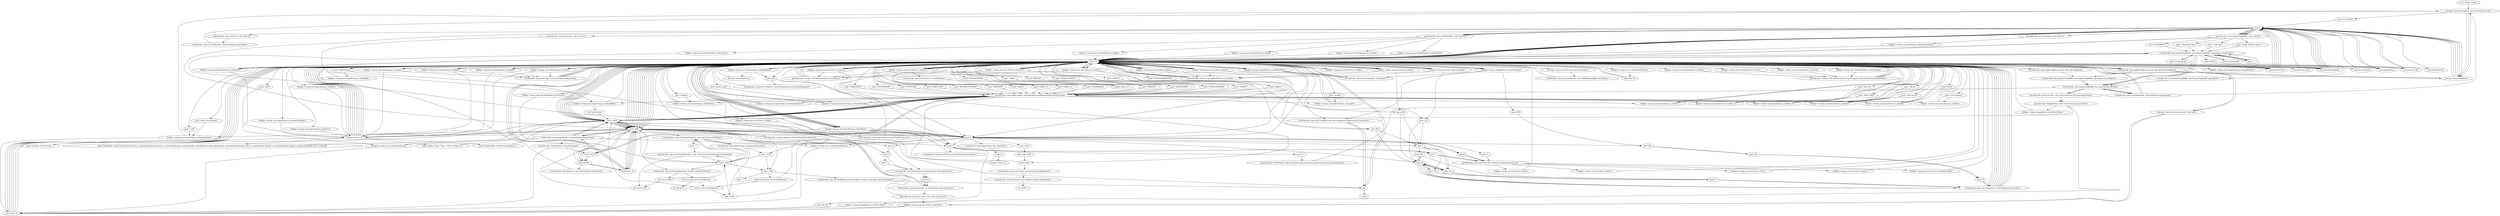 digraph "" {
    "r0 := @this: wmap"
    "staticget <java.lang.System: java.io.PrintStream out>"
    "r0 := @this: wmap"->"staticget <java.lang.System: java.io.PrintStream out>";
    "new java.util.Date"
    "staticget <java.lang.System: java.io.PrintStream out>"->"new java.util.Date";
    "dup1.r"
    "new java.util.Date"->"dup1.r";
    "specialinvoke <java.util.Date: void <init>()>"
    "dup1.r"->"specialinvoke <java.util.Date: void <init>()>";
    "virtualinvoke <java.io.PrintStream: void println(java.lang.Object)>"
    "specialinvoke <java.util.Date: void <init>()>"->"virtualinvoke <java.io.PrintStream: void println(java.lang.Object)>";
    "virtualinvoke <java.io.PrintStream: void println(java.lang.Object)>"->"staticget <java.lang.System: java.io.PrintStream out>";
    "new java.lang.StringBuffer"
    "staticget <java.lang.System: java.io.PrintStream out>"->"new java.lang.StringBuffer";
    "new java.lang.StringBuffer"->"dup1.r";
    "specialinvoke <java.lang.StringBuffer: void <init>()>"
    "dup1.r"->"specialinvoke <java.lang.StringBuffer: void <init>()>";
    "push \" Document Base: \""
    "specialinvoke <java.lang.StringBuffer: void <init>()>"->"push \" Document Base: \"";
    "virtualinvoke <java.lang.StringBuffer: java.lang.StringBuffer append(java.lang.String)>"
    "push \" Document Base: \""->"virtualinvoke <java.lang.StringBuffer: java.lang.StringBuffer append(java.lang.String)>";
    "load.r r0"
    "virtualinvoke <java.lang.StringBuffer: java.lang.StringBuffer append(java.lang.String)>"->"load.r r0";
    "virtualinvoke <java.applet.Applet: java.net.URL getDocumentBase()>"
    "load.r r0"->"virtualinvoke <java.applet.Applet: java.net.URL getDocumentBase()>";
    "virtualinvoke <java.lang.StringBuffer: java.lang.StringBuffer append(java.lang.Object)>"
    "virtualinvoke <java.applet.Applet: java.net.URL getDocumentBase()>"->"virtualinvoke <java.lang.StringBuffer: java.lang.StringBuffer append(java.lang.Object)>";
    "virtualinvoke <java.lang.StringBuffer: java.lang.String toString()>"
    "virtualinvoke <java.lang.StringBuffer: java.lang.StringBuffer append(java.lang.Object)>"->"virtualinvoke <java.lang.StringBuffer: java.lang.String toString()>";
    "virtualinvoke <java.io.PrintStream: void println(java.lang.String)>"
    "virtualinvoke <java.lang.StringBuffer: java.lang.String toString()>"->"virtualinvoke <java.io.PrintStream: void println(java.lang.String)>";
    "virtualinvoke <java.io.PrintStream: void println(java.lang.String)>"->"staticget <java.lang.System: java.io.PrintStream out>";
    "staticget <java.lang.System: java.io.PrintStream out>"->"new java.lang.StringBuffer";
    "new java.lang.StringBuffer"->"dup1.r";
    "dup1.r"->"specialinvoke <java.lang.StringBuffer: void <init>()>";
    "push \" Code Base:   \""
    "specialinvoke <java.lang.StringBuffer: void <init>()>"->"push \" Code Base:   \"";
    "push \" Code Base:   \""->"virtualinvoke <java.lang.StringBuffer: java.lang.StringBuffer append(java.lang.String)>";
    "virtualinvoke <java.lang.StringBuffer: java.lang.StringBuffer append(java.lang.String)>"->"load.r r0";
    "virtualinvoke <java.applet.Applet: java.net.URL getCodeBase()>"
    "load.r r0"->"virtualinvoke <java.applet.Applet: java.net.URL getCodeBase()>";
    "virtualinvoke <java.applet.Applet: java.net.URL getCodeBase()>"->"virtualinvoke <java.lang.StringBuffer: java.lang.StringBuffer append(java.lang.Object)>";
    "virtualinvoke <java.lang.StringBuffer: java.lang.StringBuffer append(java.lang.Object)>"->"virtualinvoke <java.lang.StringBuffer: java.lang.String toString()>";
    "virtualinvoke <java.lang.StringBuffer: java.lang.String toString()>"->"virtualinvoke <java.io.PrintStream: void println(java.lang.String)>";
    "virtualinvoke <java.io.PrintStream: void println(java.lang.String)>"->"load.r r0";
    "push null"
    "load.r r0"->"push null";
    "virtualinvoke <java.awt.Container: void setLayout(java.awt.LayoutManager)>"
    "push null"->"virtualinvoke <java.awt.Container: void setLayout(java.awt.LayoutManager)>";
    "virtualinvoke <java.awt.Container: void setLayout(java.awt.LayoutManager)>"->"load.r r0";
    "staticget <java.awt.Color: java.awt.Color white>"
    "load.r r0"->"staticget <java.awt.Color: java.awt.Color white>";
    "virtualinvoke <java.awt.Component: void setBackground(java.awt.Color)>"
    "staticget <java.awt.Color: java.awt.Color white>"->"virtualinvoke <java.awt.Component: void setBackground(java.awt.Color)>";
    "virtualinvoke <java.awt.Component: void setBackground(java.awt.Color)>"->"load.r r0";
    "push \"GETINTERVAL\""
    "load.r r0"->"push \"GETINTERVAL\"";
    "virtualinvoke <java.applet.Applet: java.lang.String getParameter(java.lang.String)>"
    "push \"GETINTERVAL\""->"virtualinvoke <java.applet.Applet: java.lang.String getParameter(java.lang.String)>";
    "store.r $r85"
    "virtualinvoke <java.applet.Applet: java.lang.String getParameter(java.lang.String)>"->"store.r $r85";
    "load.r $r85"
    "store.r $r85"->"load.r $r85";
    "ifnull load.r r0"
    "load.r $r85"->"ifnull load.r r0";
    "ifnull load.r r0"->"load.r r0";
    "load.r r0"->"load.r $r85";
    "staticinvoke <java.lang.Integer: int parseInt(java.lang.String)>"
    "load.r $r85"->"staticinvoke <java.lang.Integer: int parseInt(java.lang.String)>";
    "fieldput <wmap: int m_nUpdateInterval>"
    "staticinvoke <java.lang.Integer: int parseInt(java.lang.String)>"->"fieldput <wmap: int m_nUpdateInterval>";
    "goto load.r r0"
    "fieldput <wmap: int m_nUpdateInterval>"->"goto load.r r0";
    "goto load.r r0"->"load.r r0";
    "load.r r0"->"load.r r0";
    "push \"FONTNAME\""
    "load.r r0"->"push \"FONTNAME\"";
    "push \"FONTNAME\""->"virtualinvoke <java.applet.Applet: java.lang.String getParameter(java.lang.String)>";
    "fieldput <wmap: java.lang.String m_sFontName>"
    "virtualinvoke <java.applet.Applet: java.lang.String getParameter(java.lang.String)>"->"fieldput <wmap: java.lang.String m_sFontName>";
    "fieldput <wmap: java.lang.String m_sFontName>"->"load.r r0";
    "fieldget <wmap: java.lang.String m_sFontName>"
    "load.r r0"->"fieldget <wmap: java.lang.String m_sFontName>";
    "ifnonnull load.r r0"
    "fieldget <wmap: java.lang.String m_sFontName>"->"ifnonnull load.r r0";
    "ifnonnull load.r r0"->"load.r r0";
    "push \"Verdana\""
    "load.r r0"->"push \"Verdana\"";
    "push \"Verdana\""->"fieldput <wmap: java.lang.String m_sFontName>";
    "fieldput <wmap: java.lang.String m_sFontName>"->"load.r r0";
    "new java.awt.Font"
    "load.r r0"->"new java.awt.Font";
    "new java.awt.Font"->"dup1.r";
    "dup1.r"->"load.r r0";
    "load.r r0"->"fieldget <wmap: java.lang.String m_sFontName>";
    "push 1"
    "fieldget <wmap: java.lang.String m_sFontName>"->"push 1";
    "push 11"
    "push 1"->"push 11";
    "specialinvoke <java.awt.Font: void <init>(java.lang.String,int,int)>"
    "push 11"->"specialinvoke <java.awt.Font: void <init>(java.lang.String,int,int)>";
    "fieldput <wmap: java.awt.Font m_font1>"
    "specialinvoke <java.awt.Font: void <init>(java.lang.String,int,int)>"->"fieldput <wmap: java.awt.Font m_font1>";
    "fieldput <wmap: java.awt.Font m_font1>"->"load.r r0";
    "load.r r0"->"new java.awt.Font";
    "new java.awt.Font"->"dup1.r";
    "dup1.r"->"load.r r0";
    "load.r r0"->"fieldget <wmap: java.lang.String m_sFontName>";
    "push 0"
    "fieldget <wmap: java.lang.String m_sFontName>"->"push 0";
    "push 9"
    "push 0"->"push 9";
    "push 9"->"specialinvoke <java.awt.Font: void <init>(java.lang.String,int,int)>";
    "fieldput <wmap: java.awt.Font m_font2>"
    "specialinvoke <java.awt.Font: void <init>(java.lang.String,int,int)>"->"fieldput <wmap: java.awt.Font m_font2>";
    "fieldput <wmap: java.awt.Font m_font2>"->"load.r r0";
    "load.r r0"->"new java.awt.Font";
    "new java.awt.Font"->"dup1.r";
    "dup1.r"->"load.r r0";
    "load.r r0"->"fieldget <wmap: java.lang.String m_sFontName>";
    "fieldget <wmap: java.lang.String m_sFontName>"->"push 0";
    "push 10"
    "push 0"->"push 10";
    "push 10"->"specialinvoke <java.awt.Font: void <init>(java.lang.String,int,int)>";
    "fieldput <wmap: java.awt.Font m_font3>"
    "specialinvoke <java.awt.Font: void <init>(java.lang.String,int,int)>"->"fieldput <wmap: java.awt.Font m_font3>";
    "fieldput <wmap: java.awt.Font m_font3>"->"load.r r0";
    "load.r r0"->"new java.awt.Font";
    "new java.awt.Font"->"dup1.r";
    "dup1.r"->"load.r r0";
    "load.r r0"->"fieldget <wmap: java.lang.String m_sFontName>";
    "fieldget <wmap: java.lang.String m_sFontName>"->"push 0";
    "push 0"->"push 9";
    "push 9"->"specialinvoke <java.awt.Font: void <init>(java.lang.String,int,int)>";
    "fieldput <wmap: java.awt.Font m_font4>"
    "specialinvoke <java.awt.Font: void <init>(java.lang.String,int,int)>"->"fieldput <wmap: java.awt.Font m_font4>";
    "fieldput <wmap: java.awt.Font m_font4>"->"load.r r0";
    "load.r r0"->"new java.awt.Font";
    "new java.awt.Font"->"dup1.r";
    "dup1.r"->"load.r r0";
    "load.r r0"->"fieldget <wmap: java.lang.String m_sFontName>";
    "fieldget <wmap: java.lang.String m_sFontName>"->"push 1";
    "push 1"->"push 11";
    "push 11"->"specialinvoke <java.awt.Font: void <init>(java.lang.String,int,int)>";
    "fieldput <wmap: java.awt.Font m_fontStatusMsg>"
    "specialinvoke <java.awt.Font: void <init>(java.lang.String,int,int)>"->"fieldput <wmap: java.awt.Font m_fontStatusMsg>";
    "fieldput <wmap: java.awt.Font m_fontStatusMsg>"->"load.r r0";
    "push \"LINKCOLOR\""
    "load.r r0"->"push \"LINKCOLOR\"";
    "push \"LINKCOLOR\""->"virtualinvoke <java.applet.Applet: java.lang.String getParameter(java.lang.String)>";
    "virtualinvoke <java.applet.Applet: java.lang.String getParameter(java.lang.String)>"->"store.r $r85";
    "store.r $r85"->"load.r $r85";
    "load.r $r85"->"ifnull load.r r0";
    "ifnull load.r r0"->"load.r $r85";
    "load.r $r85"->"push 0";
    "virtualinvoke <java.lang.String: char charAt(int)>"
    "push 0"->"virtualinvoke <java.lang.String: char charAt(int)>";
    "push 35"
    "virtualinvoke <java.lang.String: char charAt(int)>"->"push 35";
    "ifcmpne.c load.r r0"
    "push 35"->"ifcmpne.c load.r r0";
    "ifcmpne.c load.r r0"->"load.r $r85";
    "load.r $r85"->"push 1";
    "virtualinvoke <java.lang.String: java.lang.String substring(int)>"
    "push 1"->"virtualinvoke <java.lang.String: java.lang.String substring(int)>";
    "virtualinvoke <java.lang.String: java.lang.String substring(int)>"->"store.r $r85";
    "store.r $r85"->"load.r r0";
    "new java.awt.Color"
    "load.r r0"->"new java.awt.Color";
    "new java.awt.Color"->"dup1.r";
    "dup1.r"->"load.r $r85";
    "load.r $r85"->"push 0";
    "push 2"
    "push 0"->"push 2";
    "virtualinvoke <java.lang.String: java.lang.String substring(int,int)>"
    "push 2"->"virtualinvoke <java.lang.String: java.lang.String substring(int,int)>";
    "push 16"
    "virtualinvoke <java.lang.String: java.lang.String substring(int,int)>"->"push 16";
    "staticinvoke <java.lang.Integer: int parseInt(java.lang.String,int)>"
    "push 16"->"staticinvoke <java.lang.Integer: int parseInt(java.lang.String,int)>";
    "staticinvoke <java.lang.Integer: int parseInt(java.lang.String,int)>"->"load.r $r85";
    "load.r $r85"->"push 2";
    "push 4"
    "push 2"->"push 4";
    "push 4"->"virtualinvoke <java.lang.String: java.lang.String substring(int,int)>";
    "virtualinvoke <java.lang.String: java.lang.String substring(int,int)>"->"push 16";
    "push 16"->"staticinvoke <java.lang.Integer: int parseInt(java.lang.String,int)>";
    "staticinvoke <java.lang.Integer: int parseInt(java.lang.String,int)>"->"load.r $r85";
    "load.r $r85"->"push 4";
    "push 6"
    "push 4"->"push 6";
    "push 6"->"virtualinvoke <java.lang.String: java.lang.String substring(int,int)>";
    "virtualinvoke <java.lang.String: java.lang.String substring(int,int)>"->"push 16";
    "push 16"->"staticinvoke <java.lang.Integer: int parseInt(java.lang.String,int)>";
    "specialinvoke <java.awt.Color: void <init>(int,int,int)>"
    "staticinvoke <java.lang.Integer: int parseInt(java.lang.String,int)>"->"specialinvoke <java.awt.Color: void <init>(int,int,int)>";
    "fieldput <wmap: java.awt.Color m_linkColor>"
    "specialinvoke <java.awt.Color: void <init>(int,int,int)>"->"fieldput <wmap: java.awt.Color m_linkColor>";
    "fieldput <wmap: java.awt.Color m_linkColor>"->"goto load.r r0";
    "goto load.r r0"->"load.r r0";
    "push \"world_t10.gif\""
    "load.r r0"->"push \"world_t10.gif\"";
    "fieldput <wmap: java.lang.String m_sWorldMap>"
    "push \"world_t10.gif\""->"fieldput <wmap: java.lang.String m_sWorldMap>";
    "fieldput <wmap: java.lang.String m_sWorldMap>"->"load.r r0";
    "load.r r0"->"load.r r0";
    "push \"DISTRIBUTIONMAP\""
    "load.r r0"->"push \"DISTRIBUTIONMAP\"";
    "push \"DISTRIBUTIONMAP\""->"virtualinvoke <java.applet.Applet: java.lang.String getParameter(java.lang.String)>";
    "fieldput <wmap: java.lang.String m_sDistributionMap>"
    "virtualinvoke <java.applet.Applet: java.lang.String getParameter(java.lang.String)>"->"fieldput <wmap: java.lang.String m_sDistributionMap>";
    "fieldput <wmap: java.lang.String m_sDistributionMap>"->"load.r r0";
    "fieldget <wmap: java.lang.String m_sDistributionMap>"
    "load.r r0"->"fieldget <wmap: java.lang.String m_sDistributionMap>";
    "fieldget <wmap: java.lang.String m_sDistributionMap>"->"ifnonnull load.r r0";
    "ifnonnull load.r r0"->"load.r r0";
    "push \"world_1v.gif\""
    "load.r r0"->"push \"world_1v.gif\"";
    "push \"world_1v.gif\""->"fieldput <wmap: java.lang.String m_sDistributionMap>";
    "fieldput <wmap: java.lang.String m_sDistributionMap>"->"load.r r0";
    "load.r r0"->"load.r r0";
    "push \"IMAGEDIR\""
    "load.r r0"->"push \"IMAGEDIR\"";
    "push \"IMAGEDIR\""->"virtualinvoke <java.applet.Applet: java.lang.String getParameter(java.lang.String)>";
    "fieldput <wmap: java.lang.String m_sImageDir>"
    "virtualinvoke <java.applet.Applet: java.lang.String getParameter(java.lang.String)>"->"fieldput <wmap: java.lang.String m_sImageDir>";
    "fieldput <wmap: java.lang.String m_sImageDir>"->"load.r r0";
    "fieldget <wmap: java.lang.String m_sImageDir>"
    "load.r r0"->"fieldget <wmap: java.lang.String m_sImageDir>";
    "fieldget <wmap: java.lang.String m_sImageDir>"->"ifnonnull load.r r0";
    "ifnonnull load.r r0"->"load.r r0";
    "push \"images\""
    "load.r r0"->"push \"images\"";
    "push \"images\""->"fieldput <wmap: java.lang.String m_sImageDir>";
    "fieldput <wmap: java.lang.String m_sImageDir>"->"load.r r0";
    "load.r r0"->"load.r r0";
    "push \"LABEL1\""
    "load.r r0"->"push \"LABEL1\"";
    "push \"LABEL1\""->"virtualinvoke <java.applet.Applet: java.lang.String getParameter(java.lang.String)>";
    "fieldput <wmap: java.lang.String m_sLabel1>"
    "virtualinvoke <java.applet.Applet: java.lang.String getParameter(java.lang.String)>"->"fieldput <wmap: java.lang.String m_sLabel1>";
    "fieldput <wmap: java.lang.String m_sLabel1>"->"load.r r0";
    "fieldget <wmap: java.lang.String m_sLabel1>"
    "load.r r0"->"fieldget <wmap: java.lang.String m_sLabel1>";
    "fieldget <wmap: java.lang.String m_sLabel1>"->"ifnonnull load.r r0";
    "ifnonnull load.r r0"->"load.r r0";
    "push \"View By\""
    "load.r r0"->"push \"View By\"";
    "push \"View By\""->"fieldput <wmap: java.lang.String m_sLabel1>";
    "fieldput <wmap: java.lang.String m_sLabel1>"->"load.r r0";
    "load.r r0"->"load.r r0";
    "push \"LABEL2_1\""
    "load.r r0"->"push \"LABEL2_1\"";
    "push \"LABEL2_1\""->"virtualinvoke <java.applet.Applet: java.lang.String getParameter(java.lang.String)>";
    "fieldput <wmap: java.lang.String m_sLabel2_1>"
    "virtualinvoke <java.applet.Applet: java.lang.String getParameter(java.lang.String)>"->"fieldput <wmap: java.lang.String m_sLabel2_1>";
    "fieldput <wmap: java.lang.String m_sLabel2_1>"->"load.r r0";
    "fieldget <wmap: java.lang.String m_sLabel2_1>"
    "load.r r0"->"fieldget <wmap: java.lang.String m_sLabel2_1>";
    "fieldget <wmap: java.lang.String m_sLabel2_1>"->"ifnonnull load.r r0";
    "ifnonnull load.r r0"->"load.r r0";
    "push \"Select Map\""
    "load.r r0"->"push \"Select Map\"";
    "push \"Select Map\""->"fieldput <wmap: java.lang.String m_sLabel2_1>";
    "fieldput <wmap: java.lang.String m_sLabel2_1>"->"load.r r0";
    "load.r r0"->"load.r r0";
    "push \"LABEL2_2\""
    "load.r r0"->"push \"LABEL2_2\"";
    "push \"LABEL2_2\""->"virtualinvoke <java.applet.Applet: java.lang.String getParameter(java.lang.String)>";
    "fieldput <wmap: java.lang.String m_sLabel2_2>"
    "virtualinvoke <java.applet.Applet: java.lang.String getParameter(java.lang.String)>"->"fieldput <wmap: java.lang.String m_sLabel2_2>";
    "fieldput <wmap: java.lang.String m_sLabel2_2>"->"load.r r0";
    "fieldget <wmap: java.lang.String m_sLabel2_2>"
    "load.r r0"->"fieldget <wmap: java.lang.String m_sLabel2_2>";
    "fieldget <wmap: java.lang.String m_sLabel2_2>"->"ifnonnull load.r r0";
    "ifnonnull load.r r0"->"load.r r0";
    "push \"Top 10\""
    "load.r r0"->"push \"Top 10\"";
    "push \"Top 10\""->"fieldput <wmap: java.lang.String m_sLabel2_2>";
    "fieldput <wmap: java.lang.String m_sLabel2_2>"->"load.r r0";
    "load.r r0"->"load.r r0";
    "push \"LABEL3\""
    "load.r r0"->"push \"LABEL3\"";
    "push \"LABEL3\""->"virtualinvoke <java.applet.Applet: java.lang.String getParameter(java.lang.String)>";
    "fieldput <wmap: java.lang.String m_sLabel3>"
    "virtualinvoke <java.applet.Applet: java.lang.String getParameter(java.lang.String)>"->"fieldput <wmap: java.lang.String m_sLabel3>";
    "fieldput <wmap: java.lang.String m_sLabel3>"->"load.r r0";
    "fieldget <wmap: java.lang.String m_sLabel3>"
    "load.r r0"->"fieldget <wmap: java.lang.String m_sLabel3>";
    "fieldget <wmap: java.lang.String m_sLabel3>"->"ifnonnull load.r r0";
    "ifnonnull load.r r0"->"load.r r0";
    "push \"Time Period\""
    "load.r r0"->"push \"Time Period\"";
    "push \"Time Period\""->"fieldput <wmap: java.lang.String m_sLabel3>";
    "fieldput <wmap: java.lang.String m_sLabel3>"->"load.r r0";
    "load.r r0"->"load.r r0";
    "push \"LABEL4\""
    "load.r r0"->"push \"LABEL4\"";
    "push \"LABEL4\""->"virtualinvoke <java.applet.Applet: java.lang.String getParameter(java.lang.String)>";
    "fieldput <wmap: java.lang.String m_sLabel4>"
    "virtualinvoke <java.applet.Applet: java.lang.String getParameter(java.lang.String)>"->"fieldput <wmap: java.lang.String m_sLabel4>";
    "fieldput <wmap: java.lang.String m_sLabel4>"->"load.r r0";
    "fieldget <wmap: java.lang.String m_sLabel4>"
    "load.r r0"->"fieldget <wmap: java.lang.String m_sLabel4>";
    "fieldget <wmap: java.lang.String m_sLabel4>"->"ifnonnull load.r r0";
    "ifnonnull load.r r0"->"load.r r0";
    "push \"Track\""
    "load.r r0"->"push \"Track\"";
    "push \"Track\""->"fieldput <wmap: java.lang.String m_sLabel4>";
    "fieldput <wmap: java.lang.String m_sLabel4>"->"load.r r0";
    "load.r r0"->"load.r r0";
    "push \"LABEL5\""
    "load.r r0"->"push \"LABEL5\"";
    "push \"LABEL5\""->"virtualinvoke <java.applet.Applet: java.lang.String getParameter(java.lang.String)>";
    "fieldput <wmap: java.lang.String m_sLabel5>"
    "virtualinvoke <java.applet.Applet: java.lang.String getParameter(java.lang.String)>"->"fieldput <wmap: java.lang.String m_sLabel5>";
    "fieldput <wmap: java.lang.String m_sLabel5>"->"load.r r0";
    "fieldget <wmap: java.lang.String m_sLabel5>"
    "load.r r0"->"fieldget <wmap: java.lang.String m_sLabel5>";
    "fieldget <wmap: java.lang.String m_sLabel5>"->"ifnonnull load.r r0";
    "ifnonnull load.r r0"->"load.r r0";
    "push \"Last Updated\""
    "load.r r0"->"push \"Last Updated\"";
    "push \"Last Updated\""->"fieldput <wmap: java.lang.String m_sLabel5>";
    "fieldput <wmap: java.lang.String m_sLabel5>"->"load.r r0";
    "push \"OPENNEWWINDOW\""
    "load.r r0"->"push \"OPENNEWWINDOW\"";
    "push \"OPENNEWWINDOW\""->"virtualinvoke <java.applet.Applet: java.lang.String getParameter(java.lang.String)>";
    "virtualinvoke <java.applet.Applet: java.lang.String getParameter(java.lang.String)>"->"store.r $r85";
    "store.r $r85"->"load.r $r85";
    "load.r $r85"->"ifnull load.r r0";
    "ifnull load.r r0"->"load.r r0";
    "load.r r0"->"load.r $r85";
    "load.r $r85"->"staticinvoke <java.lang.Integer: int parseInt(java.lang.String)>";
    "fieldput <wmap: int m_nOpenNewWindow>"
    "staticinvoke <java.lang.Integer: int parseInt(java.lang.String)>"->"fieldput <wmap: int m_nOpenNewWindow>";
    "fieldput <wmap: int m_nOpenNewWindow>"->"goto load.r r0";
    "goto load.r r0"->"load.r r0";
    "fieldget <wmap: int m_nOpenNewWindow>"
    "load.r r0"->"fieldget <wmap: int m_nOpenNewWindow>";
    "ifeq load.r r0"
    "fieldget <wmap: int m_nOpenNewWindow>"->"ifeq load.r r0";
    "ifeq load.r r0"->"load.r r0";
    "push \"Virus_Encyclopedia\""
    "load.r r0"->"push \"Virus_Encyclopedia\"";
    "fieldput <wmap: java.lang.String m_sTargetWindow>"
    "push \"Virus_Encyclopedia\""->"fieldput <wmap: java.lang.String m_sTargetWindow>";
    "fieldput <wmap: java.lang.String m_sTargetWindow>"->"goto load.r r0";
    "goto load.r r0"->"load.r r0";
    "push \"LINKTARGET\""
    "load.r r0"->"push \"LINKTARGET\"";
    "push \"LINKTARGET\""->"virtualinvoke <java.applet.Applet: java.lang.String getParameter(java.lang.String)>";
    "virtualinvoke <java.applet.Applet: java.lang.String getParameter(java.lang.String)>"->"store.r $r85";
    "store.r $r85"->"load.r $r85";
    "ifnull staticget <java.lang.System: java.io.PrintStream out>"
    "load.r $r85"->"ifnull staticget <java.lang.System: java.io.PrintStream out>";
    "ifnull staticget <java.lang.System: java.io.PrintStream out>"->"load.r r0";
    "load.r r0"->"load.r $r85";
    "load.r $r85"->"fieldput <wmap: java.lang.String m_sTargetWindow>";
    "fieldput <wmap: java.lang.String m_sTargetWindow>"->"staticget <java.lang.System: java.io.PrintStream out>";
    "staticget <java.lang.System: java.io.PrintStream out>"->"new java.lang.StringBuffer";
    "new java.lang.StringBuffer"->"dup1.r";
    "dup1.r"->"specialinvoke <java.lang.StringBuffer: void <init>()>";
    "push \"Target Window Name = \""
    "specialinvoke <java.lang.StringBuffer: void <init>()>"->"push \"Target Window Name = \"";
    "push \"Target Window Name = \""->"virtualinvoke <java.lang.StringBuffer: java.lang.StringBuffer append(java.lang.String)>";
    "virtualinvoke <java.lang.StringBuffer: java.lang.StringBuffer append(java.lang.String)>"->"load.r r0";
    "fieldget <wmap: java.lang.String m_sTargetWindow>"
    "load.r r0"->"fieldget <wmap: java.lang.String m_sTargetWindow>";
    "fieldget <wmap: java.lang.String m_sTargetWindow>"->"virtualinvoke <java.lang.StringBuffer: java.lang.StringBuffer append(java.lang.String)>";
    "virtualinvoke <java.lang.StringBuffer: java.lang.StringBuffer append(java.lang.String)>"->"virtualinvoke <java.lang.StringBuffer: java.lang.String toString()>";
    "virtualinvoke <java.lang.StringBuffer: java.lang.String toString()>"->"virtualinvoke <java.io.PrintStream: void println(java.lang.String)>";
    "virtualinvoke <java.io.PrintStream: void println(java.lang.String)>"->"load.r r0";
    "load.r r0"->"load.r r0";
    "push \"ENCYCLOPEDIA\""
    "load.r r0"->"push \"ENCYCLOPEDIA\"";
    "push \"ENCYCLOPEDIA\""->"virtualinvoke <java.applet.Applet: java.lang.String getParameter(java.lang.String)>";
    "fieldput <wmap: java.lang.String m_sEncyclopediaUrl>"
    "virtualinvoke <java.applet.Applet: java.lang.String getParameter(java.lang.String)>"->"fieldput <wmap: java.lang.String m_sEncyclopediaUrl>";
    "fieldput <wmap: java.lang.String m_sEncyclopediaUrl>"->"load.r r0";
    "new java.util.Hashtable"
    "load.r r0"->"new java.util.Hashtable";
    "new java.util.Hashtable"->"dup1.r";
    "specialinvoke <java.util.Hashtable: void <init>()>"
    "dup1.r"->"specialinvoke <java.util.Hashtable: void <init>()>";
    "fieldput <wmap: java.util.Hashtable m_htViewMode>"
    "specialinvoke <java.util.Hashtable: void <init>()>"->"fieldput <wmap: java.util.Hashtable m_htViewMode>";
    "fieldput <wmap: java.util.Hashtable m_htViewMode>"->"load.r r0";
    "push \"VIEWMODES\""
    "load.r r0"->"push \"VIEWMODES\"";
    "push \"VIEWMODES\""->"virtualinvoke <java.applet.Applet: java.lang.String getParameter(java.lang.String)>";
    "virtualinvoke <java.applet.Applet: java.lang.String getParameter(java.lang.String)>"->"store.r $r85";
    "store.r $r85"->"load.r $r85";
    "load.r $r85"->"ifnonnull load.r r0";
    "push \"Location, 0;Virus Name, 1\""
    "ifnonnull load.r r0"->"push \"Location, 0;Virus Name, 1\"";
    "push \"Location, 0;Virus Name, 1\""->"store.r $r85";
    "store.r $r85"->"load.r r0";
    "load.r r0"->"load.r r0";
    "fieldget <wmap: java.awt.Label m_label1>"
    "load.r r0"->"fieldget <wmap: java.awt.Label m_label1>";
    "specialinvoke <wmap: void addLabel(java.awt.Label)>"
    "fieldget <wmap: java.awt.Label m_label1>"->"specialinvoke <wmap: void addLabel(java.awt.Label)>";
    "specialinvoke <wmap: void addLabel(java.awt.Label)>"->"load.r r0";
    "load.r r0"->"fieldget <wmap: java.awt.Label m_label1>";
    "fieldget <wmap: java.awt.Label m_label1>"->"load.r r0";
    "load.r r0"->"fieldget <wmap: java.lang.String m_sLabel1>";
    "virtualinvoke <java.awt.Label: void setText(java.lang.String)>"
    "fieldget <wmap: java.lang.String m_sLabel1>"->"virtualinvoke <java.awt.Label: void setText(java.lang.String)>";
    "virtualinvoke <java.awt.Label: void setText(java.lang.String)>"->"load.r r0";
    "load.r r0"->"load.r r0";
    "fieldget <wmap: java.awt.Choice m_choice1>"
    "load.r r0"->"fieldget <wmap: java.awt.Choice m_choice1>";
    "specialinvoke <wmap: void addChoice(java.awt.Choice)>"
    "fieldget <wmap: java.awt.Choice m_choice1>"->"specialinvoke <wmap: void addChoice(java.awt.Choice)>";
    "specialinvoke <wmap: void addChoice(java.awt.Choice)>"->"load.r r0";
    "load.r r0"->"load.r $r85";
    "load.r $r85"->"load.r r0";
    "load.r r0"->"fieldget <wmap: java.awt.Choice m_choice1>";
    "fieldget <wmap: java.awt.Choice m_choice1>"->"load.r r0";
    "fieldget <wmap: java.util.Hashtable m_htViewMode>"
    "load.r r0"->"fieldget <wmap: java.util.Hashtable m_htViewMode>";
    "specialinvoke <wmap: void setChoice(java.lang.String,java.awt.Choice,java.util.Hashtable)>"
    "fieldget <wmap: java.util.Hashtable m_htViewMode>"->"specialinvoke <wmap: void setChoice(java.lang.String,java.awt.Choice,java.util.Hashtable)>";
    "specialinvoke <wmap: void setChoice(java.lang.String,java.awt.Choice,java.util.Hashtable)>"->"load.r r0";
    "load.r r0"->"new java.util.Hashtable";
    "new java.util.Hashtable"->"dup1.r";
    "dup1.r"->"specialinvoke <java.util.Hashtable: void <init>()>";
    "fieldput <wmap: java.util.Hashtable m_htMap>"
    "specialinvoke <java.util.Hashtable: void <init>()>"->"fieldput <wmap: java.util.Hashtable m_htMap>";
    "fieldput <wmap: java.util.Hashtable m_htMap>"->"load.r r0";
    "push \"MAPS\""
    "load.r r0"->"push \"MAPS\"";
    "push \"MAPS\""->"virtualinvoke <java.applet.Applet: java.lang.String getParameter(java.lang.String)>";
    "virtualinvoke <java.applet.Applet: java.lang.String getParameter(java.lang.String)>"->"store.r $r85";
    "store.r $r85"->"load.r $r85";
    "load.r $r85"->"ifnonnull load.r r0";
    "push \"Worldwide, world_t10.gif;North America, n_america.gif;South America, s_america.gif;Europe, europe.gif;Asia, asia.gif;Africa, africa.gif;Australia, australia.gif;South-East Asia, se_asia.gif;North Europe, n_europe.gif;South Europe, s_europe.gif;Middle East, m_east.gif\""
    "ifnonnull load.r r0"->"push \"Worldwide, world_t10.gif;North America, n_america.gif;South America, s_america.gif;Europe, europe.gif;Asia, asia.gif;Africa, africa.gif;Australia, australia.gif;South-East Asia, se_asia.gif;North Europe, n_europe.gif;South Europe, s_europe.gif;Middle East, m_east.gif\"";
    "push \"Worldwide, world_t10.gif;North America, n_america.gif;South America, s_america.gif;Europe, europe.gif;Asia, asia.gif;Africa, africa.gif;Australia, australia.gif;South-East Asia, se_asia.gif;North Europe, n_europe.gif;South Europe, s_europe.gif;Middle East, m_east.gif\""->"store.r $r85";
    "store.r $r85"->"load.r r0";
    "load.r r0"->"load.r r0";
    "fieldget <wmap: java.awt.Label m_label2>"
    "load.r r0"->"fieldget <wmap: java.awt.Label m_label2>";
    "fieldget <wmap: java.awt.Label m_label2>"->"specialinvoke <wmap: void addLabel(java.awt.Label)>";
    "specialinvoke <wmap: void addLabel(java.awt.Label)>"->"load.r r0";
    "load.r r0"->"fieldget <wmap: java.awt.Label m_label2>";
    "fieldget <wmap: java.awt.Label m_label2>"->"load.r r0";
    "load.r r0"->"fieldget <wmap: java.lang.String m_sLabel2_1>";
    "fieldget <wmap: java.lang.String m_sLabel2_1>"->"virtualinvoke <java.awt.Label: void setText(java.lang.String)>";
    "virtualinvoke <java.awt.Label: void setText(java.lang.String)>"->"load.r r0";
    "load.r r0"->"load.r r0";
    "fieldget <wmap: java.awt.Choice m_choice2>"
    "load.r r0"->"fieldget <wmap: java.awt.Choice m_choice2>";
    "fieldget <wmap: java.awt.Choice m_choice2>"->"specialinvoke <wmap: void addChoice(java.awt.Choice)>";
    "specialinvoke <wmap: void addChoice(java.awt.Choice)>"->"load.r r0";
    "load.r r0"->"load.r $r85";
    "load.r $r85"->"load.r r0";
    "load.r r0"->"fieldget <wmap: java.awt.Choice m_choice2>";
    "fieldget <wmap: java.awt.Choice m_choice2>"->"load.r r0";
    "fieldget <wmap: java.util.Hashtable m_htMap>"
    "load.r r0"->"fieldget <wmap: java.util.Hashtable m_htMap>";
    "fieldget <wmap: java.util.Hashtable m_htMap>"->"specialinvoke <wmap: void setChoice(java.lang.String,java.awt.Choice,java.util.Hashtable)>";
    "specialinvoke <wmap: void setChoice(java.lang.String,java.awt.Choice,java.util.Hashtable)>"->"load.r r0";
    "load.r r0"->"new java.util.Hashtable";
    "new java.util.Hashtable"->"dup1.r";
    "dup1.r"->"specialinvoke <java.util.Hashtable: void <init>()>";
    "fieldput <wmap: java.util.Hashtable m_htDay>"
    "specialinvoke <java.util.Hashtable: void <init>()>"->"fieldput <wmap: java.util.Hashtable m_htDay>";
    "fieldput <wmap: java.util.Hashtable m_htDay>"->"load.r r0";
    "push \"PERIODS\""
    "load.r r0"->"push \"PERIODS\"";
    "push \"PERIODS\""->"virtualinvoke <java.applet.Applet: java.lang.String getParameter(java.lang.String)>";
    "virtualinvoke <java.applet.Applet: java.lang.String getParameter(java.lang.String)>"->"store.r $r85";
    "store.r $r85"->"load.r $r85";
    "load.r $r85"->"ifnonnull load.r r0";
    "push \"Today, 1;Past 7 Days, 7;Past 30 Days, 30\""
    "ifnonnull load.r r0"->"push \"Today, 1;Past 7 Days, 7;Past 30 Days, 30\"";
    "push \"Today, 1;Past 7 Days, 7;Past 30 Days, 30\""->"store.r $r85";
    "store.r $r85"->"load.r r0";
    "load.r r0"->"load.r r0";
    "fieldget <wmap: java.awt.Label m_label3>"
    "load.r r0"->"fieldget <wmap: java.awt.Label m_label3>";
    "fieldget <wmap: java.awt.Label m_label3>"->"specialinvoke <wmap: void addLabel(java.awt.Label)>";
    "specialinvoke <wmap: void addLabel(java.awt.Label)>"->"load.r r0";
    "load.r r0"->"fieldget <wmap: java.awt.Label m_label3>";
    "fieldget <wmap: java.awt.Label m_label3>"->"load.r r0";
    "load.r r0"->"fieldget <wmap: java.lang.String m_sLabel3>";
    "fieldget <wmap: java.lang.String m_sLabel3>"->"virtualinvoke <java.awt.Label: void setText(java.lang.String)>";
    "virtualinvoke <java.awt.Label: void setText(java.lang.String)>"->"load.r r0";
    "load.r r0"->"load.r r0";
    "fieldget <wmap: java.awt.Choice m_choice3>"
    "load.r r0"->"fieldget <wmap: java.awt.Choice m_choice3>";
    "fieldget <wmap: java.awt.Choice m_choice3>"->"specialinvoke <wmap: void addChoice(java.awt.Choice)>";
    "specialinvoke <wmap: void addChoice(java.awt.Choice)>"->"load.r r0";
    "load.r r0"->"load.r $r85";
    "load.r $r85"->"load.r r0";
    "load.r r0"->"fieldget <wmap: java.awt.Choice m_choice3>";
    "fieldget <wmap: java.awt.Choice m_choice3>"->"load.r r0";
    "fieldget <wmap: java.util.Hashtable m_htDay>"
    "load.r r0"->"fieldget <wmap: java.util.Hashtable m_htDay>";
    "fieldget <wmap: java.util.Hashtable m_htDay>"->"specialinvoke <wmap: void setChoice(java.lang.String,java.awt.Choice,java.util.Hashtable)>";
    "specialinvoke <wmap: void setChoice(java.lang.String,java.awt.Choice,java.util.Hashtable)>"->"load.r r0";
    "load.r r0"->"new java.util.Hashtable";
    "new java.util.Hashtable"->"dup1.r";
    "dup1.r"->"specialinvoke <java.util.Hashtable: void <init>()>";
    "fieldput <wmap: java.util.Hashtable m_htTrack>"
    "specialinvoke <java.util.Hashtable: void <init>()>"->"fieldput <wmap: java.util.Hashtable m_htTrack>";
    "fieldput <wmap: java.util.Hashtable m_htTrack>"->"load.r r0";
    "push \"TRACKS\""
    "load.r r0"->"push \"TRACKS\"";
    "push \"TRACKS\""->"virtualinvoke <java.applet.Applet: java.lang.String getParameter(java.lang.String)>";
    "virtualinvoke <java.applet.Applet: java.lang.String getParameter(java.lang.String)>"->"store.r $r85";
    "store.r $r85"->"load.r $r85";
    "load.r $r85"->"ifnonnull load.r r0";
    "push \"Infected files, 0;Infected computers, 1\""
    "ifnonnull load.r r0"->"push \"Infected files, 0;Infected computers, 1\"";
    "push \"Infected files, 0;Infected computers, 1\""->"store.r $r85";
    "store.r $r85"->"load.r r0";
    "load.r r0"->"load.r r0";
    "fieldget <wmap: java.awt.Label m_label4>"
    "load.r r0"->"fieldget <wmap: java.awt.Label m_label4>";
    "fieldget <wmap: java.awt.Label m_label4>"->"specialinvoke <wmap: void addLabel(java.awt.Label)>";
    "specialinvoke <wmap: void addLabel(java.awt.Label)>"->"load.r r0";
    "load.r r0"->"fieldget <wmap: java.awt.Label m_label4>";
    "fieldget <wmap: java.awt.Label m_label4>"->"load.r r0";
    "load.r r0"->"fieldget <wmap: java.lang.String m_sLabel4>";
    "fieldget <wmap: java.lang.String m_sLabel4>"->"virtualinvoke <java.awt.Label: void setText(java.lang.String)>";
    "virtualinvoke <java.awt.Label: void setText(java.lang.String)>"->"load.r r0";
    "load.r r0"->"load.r r0";
    "fieldget <wmap: java.awt.Choice m_choice4>"
    "load.r r0"->"fieldget <wmap: java.awt.Choice m_choice4>";
    "fieldget <wmap: java.awt.Choice m_choice4>"->"specialinvoke <wmap: void addChoice(java.awt.Choice)>";
    "specialinvoke <wmap: void addChoice(java.awt.Choice)>"->"load.r r0";
    "load.r r0"->"load.r $r85";
    "load.r $r85"->"load.r r0";
    "load.r r0"->"fieldget <wmap: java.awt.Choice m_choice4>";
    "fieldget <wmap: java.awt.Choice m_choice4>"->"load.r r0";
    "fieldget <wmap: java.util.Hashtable m_htTrack>"
    "load.r r0"->"fieldget <wmap: java.util.Hashtable m_htTrack>";
    "fieldget <wmap: java.util.Hashtable m_htTrack>"->"specialinvoke <wmap: void setChoice(java.lang.String,java.awt.Choice,java.util.Hashtable)>";
    "specialinvoke <wmap: void setChoice(java.lang.String,java.awt.Choice,java.util.Hashtable)>"->"load.r r0";
    "load.r r0"->"new java.util.Hashtable";
    "new java.util.Hashtable"->"dup1.r";
    "dup1.r"->"specialinvoke <java.util.Hashtable: void <init>()>";
    "fieldput <wmap: java.util.Hashtable m_htCountry>"
    "specialinvoke <java.util.Hashtable: void <init>()>"->"fieldput <wmap: java.util.Hashtable m_htCountry>";
    "fieldput <wmap: java.util.Hashtable m_htCountry>"->"push 1";
    "store.i $r140"
    "push 1"->"store.i $r140";
    "store.i $r140"->"goto load.r r0";
    "goto load.r r0"->"load.r r0";
    "load.r r0"->"new java.lang.StringBuffer";
    "new java.lang.StringBuffer"->"dup1.r";
    "dup1.r"->"specialinvoke <java.lang.StringBuffer: void <init>()>";
    "push \"CONTINENT\""
    "specialinvoke <java.lang.StringBuffer: void <init>()>"->"push \"CONTINENT\"";
    "push \"CONTINENT\""->"virtualinvoke <java.lang.StringBuffer: java.lang.StringBuffer append(java.lang.String)>";
    "load.i $r140"
    "virtualinvoke <java.lang.StringBuffer: java.lang.StringBuffer append(java.lang.String)>"->"load.i $r140";
    "virtualinvoke <java.lang.StringBuffer: java.lang.StringBuffer append(int)>"
    "load.i $r140"->"virtualinvoke <java.lang.StringBuffer: java.lang.StringBuffer append(int)>";
    "virtualinvoke <java.lang.StringBuffer: java.lang.StringBuffer append(int)>"->"virtualinvoke <java.lang.StringBuffer: java.lang.String toString()>";
    "virtualinvoke <java.lang.StringBuffer: java.lang.String toString()>"->"virtualinvoke <java.applet.Applet: java.lang.String getParameter(java.lang.String)>";
    "store.r $r84"
    "virtualinvoke <java.applet.Applet: java.lang.String getParameter(java.lang.String)>"->"store.r $r84";
    "load.r $r84"
    "store.r $r84"->"load.r $r84";
    "ifnonnull new java.util.StringTokenizer"
    "load.r $r84"->"ifnonnull new java.util.StringTokenizer";
    "ifnonnull new java.util.StringTokenizer"->"load.r r0";
    "new java.util.Stack"
    "load.r r0"->"new java.util.Stack";
    "new java.util.Stack"->"dup1.r";
    "specialinvoke <java.util.Stack: void <init>()>"
    "dup1.r"->"specialinvoke <java.util.Stack: void <init>()>";
    "fieldput <wmap: java.util.Stack m_MapHistoryStack>"
    "specialinvoke <java.util.Stack: void <init>()>"->"fieldput <wmap: java.util.Stack m_MapHistoryStack>";
    "fieldput <wmap: java.util.Stack m_MapHistoryStack>"->"load.r r0";
    "new ImageButton"
    "load.r r0"->"new ImageButton";
    "new ImageButton"->"dup1.r";
    "dup1.r"->"load.r r0";
    "new java.net.URL"
    "load.r r0"->"new java.net.URL";
    "new java.net.URL"->"dup1.r";
    "dup1.r"->"load.r r0";
    "load.r r0"->"virtualinvoke <java.applet.Applet: java.net.URL getDocumentBase()>";
    "virtualinvoke <java.applet.Applet: java.net.URL getDocumentBase()>"->"new java.lang.StringBuffer";
    "new java.lang.StringBuffer"->"dup1.r";
    "dup1.r"->"specialinvoke <java.lang.StringBuffer: void <init>()>";
    "specialinvoke <java.lang.StringBuffer: void <init>()>"->"load.r r0";
    "load.r r0"->"fieldget <wmap: java.lang.String m_sImageDir>";
    "fieldget <wmap: java.lang.String m_sImageDir>"->"virtualinvoke <java.lang.StringBuffer: java.lang.StringBuffer append(java.lang.String)>";
    "push \"/\""
    "virtualinvoke <java.lang.StringBuffer: java.lang.StringBuffer append(java.lang.String)>"->"push \"/\"";
    "push \"/\""->"virtualinvoke <java.lang.StringBuffer: java.lang.StringBuffer append(java.lang.String)>";
    "push \"worldmap.gif\""
    "virtualinvoke <java.lang.StringBuffer: java.lang.StringBuffer append(java.lang.String)>"->"push \"worldmap.gif\"";
    "push \"worldmap.gif\""->"virtualinvoke <java.lang.StringBuffer: java.lang.StringBuffer append(java.lang.String)>";
    "virtualinvoke <java.lang.StringBuffer: java.lang.StringBuffer append(java.lang.String)>"->"virtualinvoke <java.lang.StringBuffer: java.lang.String toString()>";
    "specialinvoke <java.net.URL: void <init>(java.net.URL,java.lang.String)>"
    "virtualinvoke <java.lang.StringBuffer: java.lang.String toString()>"->"specialinvoke <java.net.URL: void <init>(java.net.URL,java.lang.String)>";
    "specialinvoke <ImageButton: void <init>(wmap,java.net.URL)>"
    "specialinvoke <java.net.URL: void <init>(java.net.URL,java.lang.String)>"->"specialinvoke <ImageButton: void <init>(wmap,java.net.URL)>";
    "fieldput <wmap: ImageButton m_btnWorldMap>"
    "specialinvoke <ImageButton: void <init>(wmap,java.net.URL)>"->"fieldput <wmap: ImageButton m_btnWorldMap>";
    "fieldput <wmap: ImageButton m_btnWorldMap>"->"load.r r0";
    "load.r r0"->"new ImageButton";
    "new ImageButton"->"dup1.r";
    "dup1.r"->"load.r r0";
    "load.r r0"->"new java.net.URL";
    "new java.net.URL"->"dup1.r";
    "dup1.r"->"load.r r0";
    "load.r r0"->"virtualinvoke <java.applet.Applet: java.net.URL getDocumentBase()>";
    "virtualinvoke <java.applet.Applet: java.net.URL getDocumentBase()>"->"new java.lang.StringBuffer";
    "new java.lang.StringBuffer"->"dup1.r";
    "dup1.r"->"specialinvoke <java.lang.StringBuffer: void <init>()>";
    "specialinvoke <java.lang.StringBuffer: void <init>()>"->"load.r r0";
    "load.r r0"->"fieldget <wmap: java.lang.String m_sImageDir>";
    "fieldget <wmap: java.lang.String m_sImageDir>"->"virtualinvoke <java.lang.StringBuffer: java.lang.StringBuffer append(java.lang.String)>";
    "virtualinvoke <java.lang.StringBuffer: java.lang.StringBuffer append(java.lang.String)>"->"push \"/\"";
    "push \"/\""->"virtualinvoke <java.lang.StringBuffer: java.lang.StringBuffer append(java.lang.String)>";
    "push \"previous.gif\""
    "virtualinvoke <java.lang.StringBuffer: java.lang.StringBuffer append(java.lang.String)>"->"push \"previous.gif\"";
    "push \"previous.gif\""->"virtualinvoke <java.lang.StringBuffer: java.lang.StringBuffer append(java.lang.String)>";
    "virtualinvoke <java.lang.StringBuffer: java.lang.StringBuffer append(java.lang.String)>"->"virtualinvoke <java.lang.StringBuffer: java.lang.String toString()>";
    "virtualinvoke <java.lang.StringBuffer: java.lang.String toString()>"->"specialinvoke <java.net.URL: void <init>(java.net.URL,java.lang.String)>";
    "specialinvoke <java.net.URL: void <init>(java.net.URL,java.lang.String)>"->"specialinvoke <ImageButton: void <init>(wmap,java.net.URL)>";
    "fieldput <wmap: ImageButton m_btnPrevMap>"
    "specialinvoke <ImageButton: void <init>(wmap,java.net.URL)>"->"fieldput <wmap: ImageButton m_btnPrevMap>";
    "fieldput <wmap: ImageButton m_btnPrevMap>"->"goto load.r r0";
    "goto load.r r0"->"load.r r0";
    "load.r r0"->"load.r r0";
    "fieldget <wmap: ImageButton m_btnWorldMap>"
    "load.r r0"->"fieldget <wmap: ImageButton m_btnWorldMap>";
    "virtualinvoke <java.awt.Container: java.awt.Component add(java.awt.Component)>"
    "fieldget <wmap: ImageButton m_btnWorldMap>"->"virtualinvoke <java.awt.Container: java.awt.Component add(java.awt.Component)>";
    "pop"
    "virtualinvoke <java.awt.Container: java.awt.Component add(java.awt.Component)>"->"pop";
    "pop"->"load.r r0";
    "load.r r0"->"load.r r0";
    "fieldget <wmap: ImageButton m_btnPrevMap>"
    "load.r r0"->"fieldget <wmap: ImageButton m_btnPrevMap>";
    "fieldget <wmap: ImageButton m_btnPrevMap>"->"virtualinvoke <java.awt.Container: java.awt.Component add(java.awt.Component)>";
    "virtualinvoke <java.awt.Container: java.awt.Component add(java.awt.Component)>"->"pop";
    "pop"->"load.r r0";
    "load.r r0"->"fieldget <wmap: ImageButton m_btnWorldMap>";
    "virtualinvoke <java.awt.Component: void hide()>"
    "fieldget <wmap: ImageButton m_btnWorldMap>"->"virtualinvoke <java.awt.Component: void hide()>";
    "virtualinvoke <java.awt.Component: void hide()>"->"load.r r0";
    "load.r r0"->"fieldget <wmap: ImageButton m_btnPrevMap>";
    "fieldget <wmap: ImageButton m_btnPrevMap>"->"virtualinvoke <java.awt.Component: void hide()>";
    "virtualinvoke <java.awt.Component: void hide()>"->"load.r r0";
    "new java.util.Vector"
    "load.r r0"->"new java.util.Vector";
    "new java.util.Vector"->"dup1.r";
    "specialinvoke <java.util.Vector: void <init>()>"
    "dup1.r"->"specialinvoke <java.util.Vector: void <init>()>";
    "fieldput <wmap: java.util.Vector m_vMap>"
    "specialinvoke <java.util.Vector: void <init>()>"->"fieldput <wmap: java.util.Vector m_vMap>";
    "fieldput <wmap: java.util.Vector m_vMap>"->"push 0";
    "store.i $r85"
    "push 0"->"store.i $r85";
    "goto load.i $r85"
    "store.i $r85"->"goto load.i $r85";
    "load.i $r85"
    "goto load.i $r85"->"load.i $r85";
    "load.i $r85"->"load.r r0";
    "load.r r0"->"fieldget <wmap: java.awt.Choice m_choice2>";
    "virtualinvoke <java.awt.Choice: int countItems()>"
    "fieldget <wmap: java.awt.Choice m_choice2>"->"virtualinvoke <java.awt.Choice: int countItems()>";
    "ifcmplt.i load.r r0"
    "virtualinvoke <java.awt.Choice: int countItems()>"->"ifcmplt.i load.r r0";
    "ifcmplt.i load.r r0"->"load.r r0";
    "load.r r0"->"load.r r0";
    "push \"DEFAULTMAP\""
    "load.r r0"->"push \"DEFAULTMAP\"";
    "push \"DEFAULTMAP\""->"virtualinvoke <java.applet.Applet: java.lang.String getParameter(java.lang.String)>";
    "fieldput <wmap: java.lang.String m_sDefaultMap>"
    "virtualinvoke <java.applet.Applet: java.lang.String getParameter(java.lang.String)>"->"fieldput <wmap: java.lang.String m_sDefaultMap>";
    "fieldput <wmap: java.lang.String m_sDefaultMap>"->"load.r r0";
    "fieldget <wmap: java.lang.String m_sDefaultMap>"
    "load.r r0"->"fieldget <wmap: java.lang.String m_sDefaultMap>";
    "ifnonnull new ViewParams"
    "fieldget <wmap: java.lang.String m_sDefaultMap>"->"ifnonnull new ViewParams";
    "ifnonnull new ViewParams"->"load.r r0";
    "load.r r0"->"push \"world_t10.gif\"";
    "push \"world_t10.gif\""->"fieldput <wmap: java.lang.String m_sDefaultMap>";
    "new ViewParams"
    "fieldput <wmap: java.lang.String m_sDefaultMap>"->"new ViewParams";
    "new ViewParams"->"store.r $r85";
    "store.r $r85"->"load.r $r85";
    "load.r $r85"->"load.r r0";
    "load.r r0"->"fieldget <wmap: java.lang.String m_sDefaultMap>";
    "fieldget <wmap: java.lang.String m_sDefaultMap>"->"push null";
    "push null"->"push 0";
    "push 0"->"push 1";
    "push \"1\""
    "push 1"->"push \"1\"";
    "specialinvoke <ViewParams: void <init>(java.lang.String,java.lang.String,int,int,java.lang.String)>"
    "push \"1\""->"specialinvoke <ViewParams: void <init>(java.lang.String,java.lang.String,int,int,java.lang.String)>";
    "specialinvoke <ViewParams: void <init>(java.lang.String,java.lang.String,int,int,java.lang.String)>"->"load.r r0";
    "push \"DEFAULTTRACK\""
    "load.r r0"->"push \"DEFAULTTRACK\"";
    "push \"DEFAULTTRACK\""->"virtualinvoke <java.applet.Applet: java.lang.String getParameter(java.lang.String)>";
    "store.r $r140"
    "virtualinvoke <java.applet.Applet: java.lang.String getParameter(java.lang.String)>"->"store.r $r140";
    "load.r $r140"
    "store.r $r140"->"load.r $r140";
    "load.r $r140"->"ifnull load.r r0";
    "ifnull load.r r0"->"load.r $r85";
    "load.r $r85"->"load.r $r140";
    "load.r $r140"->"staticinvoke <java.lang.Integer: int parseInt(java.lang.String)>";
    "virtualinvoke <ViewParams: void setTrack(int)>"
    "staticinvoke <java.lang.Integer: int parseInt(java.lang.String)>"->"virtualinvoke <ViewParams: void setTrack(int)>";
    "virtualinvoke <ViewParams: void setTrack(int)>"->"goto load.r r0";
    "goto load.r r0"->"load.r r0";
    "push \"DEFAULTPERIOD\""
    "load.r r0"->"push \"DEFAULTPERIOD\"";
    "push \"DEFAULTPERIOD\""->"virtualinvoke <java.applet.Applet: java.lang.String getParameter(java.lang.String)>";
    "virtualinvoke <java.applet.Applet: java.lang.String getParameter(java.lang.String)>"->"store.r $r140";
    "store.r $r140"->"load.r $r140";
    "load.r $r140"->"ifnull load.r r0";
    "ifnull load.r r0"->"load.r $r85";
    "load.r $r85"->"load.r $r140";
    "virtualinvoke <ViewParams: void setPeriod(java.lang.String)>"
    "load.r $r140"->"virtualinvoke <ViewParams: void setPeriod(java.lang.String)>";
    "virtualinvoke <ViewParams: void setPeriod(java.lang.String)>"->"load.r r0";
    "load.r r0"->"fieldget <wmap: java.awt.Label m_label1>";
    "fieldget <wmap: java.awt.Label m_label1>"->"push 0";
    "push 5"
    "push 0"->"push 5";
    "push 100"
    "push 5"->"push 100";
    "push 15"
    "push 100"->"push 15";
    "virtualinvoke <java.awt.Component: void reshape(int,int,int,int)>"
    "push 15"->"virtualinvoke <java.awt.Component: void reshape(int,int,int,int)>";
    "virtualinvoke <java.awt.Component: void reshape(int,int,int,int)>"->"load.r r0";
    "load.r r0"->"fieldget <wmap: java.awt.Choice m_choice1>";
    "fieldget <wmap: java.awt.Choice m_choice1>"->"push 0";
    "push 20"
    "push 0"->"push 20";
    "push 20"->"push 100";
    "push 100"->"push 20";
    "push 20"->"virtualinvoke <java.awt.Component: void reshape(int,int,int,int)>";
    "virtualinvoke <java.awt.Component: void reshape(int,int,int,int)>"->"load.r r0";
    "load.r r0"->"fieldget <wmap: java.awt.Label m_label4>";
    "push 110"
    "fieldget <wmap: java.awt.Label m_label4>"->"push 110";
    "push 110"->"push 5";
    "push 140"
    "push 5"->"push 140";
    "push 140"->"push 15";
    "push 15"->"virtualinvoke <java.awt.Component: void reshape(int,int,int,int)>";
    "virtualinvoke <java.awt.Component: void reshape(int,int,int,int)>"->"load.r r0";
    "load.r r0"->"fieldget <wmap: java.awt.Choice m_choice4>";
    "fieldget <wmap: java.awt.Choice m_choice4>"->"push 110";
    "push 110"->"push 20";
    "push 20"->"push 140";
    "push 140"->"push 20";
    "push 20"->"virtualinvoke <java.awt.Component: void reshape(int,int,int,int)>";
    "virtualinvoke <java.awt.Component: void reshape(int,int,int,int)>"->"load.r r0";
    "load.r r0"->"fieldget <wmap: java.awt.Label m_label2>";
    "push 260"
    "fieldget <wmap: java.awt.Label m_label2>"->"push 260";
    "push 260"->"push 5";
    "push 120"
    "push 5"->"push 120";
    "push 120"->"push 15";
    "push 15"->"virtualinvoke <java.awt.Component: void reshape(int,int,int,int)>";
    "virtualinvoke <java.awt.Component: void reshape(int,int,int,int)>"->"load.r r0";
    "load.r r0"->"fieldget <wmap: java.awt.Choice m_choice2>";
    "fieldget <wmap: java.awt.Choice m_choice2>"->"push 260";
    "push 260"->"push 20";
    "push 20"->"push 120";
    "push 120"->"push 20";
    "push 20"->"virtualinvoke <java.awt.Component: void reshape(int,int,int,int)>";
    "virtualinvoke <java.awt.Component: void reshape(int,int,int,int)>"->"load.r r0";
    "load.r r0"->"fieldget <wmap: java.awt.Label m_label3>";
    "push 390"
    "fieldget <wmap: java.awt.Label m_label3>"->"push 390";
    "push 390"->"push 5";
    "push 5"->"push 120";
    "push 120"->"push 15";
    "push 15"->"virtualinvoke <java.awt.Component: void reshape(int,int,int,int)>";
    "virtualinvoke <java.awt.Component: void reshape(int,int,int,int)>"->"load.r r0";
    "load.r r0"->"fieldget <wmap: java.awt.Choice m_choice3>";
    "fieldget <wmap: java.awt.Choice m_choice3>"->"push 390";
    "push 390"->"push 20";
    "push 20"->"push 120";
    "push 120"->"push 20";
    "push 20"->"virtualinvoke <java.awt.Component: void reshape(int,int,int,int)>";
    "virtualinvoke <java.awt.Component: void reshape(int,int,int,int)>"->"load.r r0";
    "load.r r0"->"fieldget <wmap: ImageButton m_btnWorldMap>";
    "fieldget <wmap: ImageButton m_btnWorldMap>"->"push 0";
    "push 302"
    "push 0"->"push 302";
    "push 103"
    "push 302"->"push 103";
    "push 13"
    "push 103"->"push 13";
    "push 13"->"virtualinvoke <java.awt.Component: void reshape(int,int,int,int)>";
    "virtualinvoke <java.awt.Component: void reshape(int,int,int,int)>"->"load.r r0";
    "load.r r0"->"fieldget <wmap: ImageButton m_btnPrevMap>";
    "push 106"
    "fieldget <wmap: ImageButton m_btnPrevMap>"->"push 106";
    "push 106"->"push 302";
    "push 302"->"push 103";
    "push 103"->"push 13";
    "push 13"->"virtualinvoke <java.awt.Component: void reshape(int,int,int,int)>";
    "virtualinvoke <java.awt.Component: void reshape(int,int,int,int)>"->"load.r r0";
    "load.r r0"->"load.r $r85";
    "specialinvoke <wmap: boolean setViewParams(ViewParams)>"
    "load.r $r85"->"specialinvoke <wmap: boolean setViewParams(ViewParams)>";
    "specialinvoke <wmap: boolean setViewParams(ViewParams)>"->"pop";
    "return"
    "pop"->"return";
    "virtualinvoke <ViewParams: void setTrack(int)>"->"store.r $r140";
    "ifcmplt.i load.r r0"->"load.r r0";
    "fieldget <wmap: java.util.Vector m_vMap>"
    "load.r r0"->"fieldget <wmap: java.util.Vector m_vMap>";
    "fieldget <wmap: java.util.Vector m_vMap>"->"load.r r0";
    "load.r r0"->"fieldget <wmap: java.awt.Choice m_choice2>";
    "fieldget <wmap: java.awt.Choice m_choice2>"->"load.i $r85";
    "virtualinvoke <java.awt.Choice: java.lang.String getItem(int)>"
    "load.i $r85"->"virtualinvoke <java.awt.Choice: java.lang.String getItem(int)>";
    "virtualinvoke <java.util.Vector: void addElement(java.lang.Object)>"
    "virtualinvoke <java.awt.Choice: java.lang.String getItem(int)>"->"virtualinvoke <java.util.Vector: void addElement(java.lang.Object)>";
    "inc.i $r85 1"
    "virtualinvoke <java.util.Vector: void addElement(java.lang.Object)>"->"inc.i $r85 1";
    "specialinvoke <ImageButton: void <init>(wmap,java.net.URL)>"->"store.r $r85";
    "new java.util.StringTokenizer"
    "ifnonnull new java.util.StringTokenizer"->"new java.util.StringTokenizer";
    "new java.util.StringTokenizer"->"store.r $r85";
    "store.r $r85"->"load.r $r85";
    "load.r $r85"->"load.r $r84";
    "push \";\""
    "load.r $r84"->"push \";\"";
    "specialinvoke <java.util.StringTokenizer: void <init>(java.lang.String,java.lang.String)>"
    "push \";\""->"specialinvoke <java.util.StringTokenizer: void <init>(java.lang.String,java.lang.String)>";
    "goto load.r $r85"
    "specialinvoke <java.util.StringTokenizer: void <init>(java.lang.String,java.lang.String)>"->"goto load.r $r85";
    "goto load.r $r85"->"load.r $r85";
    "virtualinvoke <java.util.StringTokenizer: boolean hasMoreTokens()>"
    "load.r $r85"->"virtualinvoke <java.util.StringTokenizer: boolean hasMoreTokens()>";
    "ifne new java.util.StringTokenizer"
    "virtualinvoke <java.util.StringTokenizer: boolean hasMoreTokens()>"->"ifne new java.util.StringTokenizer";
    "inc.i $r140 1"
    "ifne new java.util.StringTokenizer"->"inc.i $r140 1";
    "ifne new java.util.StringTokenizer"->"new java.util.StringTokenizer";
    "store.r $r86"
    "new java.util.StringTokenizer"->"store.r $r86";
    "load.r $r86"
    "store.r $r86"->"load.r $r86";
    "load.r $r86"->"load.r $r85";
    "virtualinvoke <java.util.StringTokenizer: java.lang.String nextToken()>"
    "load.r $r85"->"virtualinvoke <java.util.StringTokenizer: java.lang.String nextToken()>";
    "push \",\""
    "virtualinvoke <java.util.StringTokenizer: java.lang.String nextToken()>"->"push \",\"";
    "push \",\""->"specialinvoke <java.util.StringTokenizer: void <init>(java.lang.String,java.lang.String)>";
    "specialinvoke <java.util.StringTokenizer: void <init>(java.lang.String,java.lang.String)>"->"load.r $r86";
    "load.r $r86"->"virtualinvoke <java.util.StringTokenizer: java.lang.String nextToken()>";
    "virtualinvoke <java.lang.String: java.lang.String trim()>"
    "virtualinvoke <java.util.StringTokenizer: java.lang.String nextToken()>"->"virtualinvoke <java.lang.String: java.lang.String trim()>";
    "virtualinvoke <java.lang.String: java.lang.String trim()>"->"store.r $r84";
    "store.r $r84"->"load.r $r86";
    "load.r $r86"->"virtualinvoke <java.util.StringTokenizer: boolean hasMoreTokens()>";
    "ifne load.r $r86"
    "virtualinvoke <java.util.StringTokenizer: boolean hasMoreTokens()>"->"ifne load.r $r86";
    "ifne load.r $r86"->"goto load.r $r85";
    "ifne load.r $r86"->"load.r $r86";
    "load.r $r86"->"virtualinvoke <java.util.StringTokenizer: java.lang.String nextToken()>";
    "virtualinvoke <java.util.StringTokenizer: java.lang.String nextToken()>"->"virtualinvoke <java.lang.String: java.lang.String trim()>";
    "virtualinvoke <java.lang.String: java.lang.String trim()>"->"store.r $r86";
    "store.r $r86"->"load.r r0";
    "fieldget <wmap: java.util.Hashtable m_htCountry>"
    "load.r r0"->"fieldget <wmap: java.util.Hashtable m_htCountry>";
    "fieldget <wmap: java.util.Hashtable m_htCountry>"->"load.r $r86";
    "load.r $r86"->"load.r $r84";
    "virtualinvoke <java.util.Hashtable: java.lang.Object put(java.lang.Object,java.lang.Object)>"
    "load.r $r84"->"virtualinvoke <java.util.Hashtable: java.lang.Object put(java.lang.Object,java.lang.Object)>";
    "virtualinvoke <java.util.Hashtable: java.lang.Object put(java.lang.Object,java.lang.Object)>"->"pop";
    "ifeq load.r r0"->"load.r r0";
    "push \"_self\""
    "load.r r0"->"push \"_self\"";
    "push \"_self\""->"fieldput <wmap: java.lang.String m_sTargetWindow>";
    "staticinvoke <java.lang.Integer: int parseInt(java.lang.String)>"->"store.r $r85";
    "store.r $r85"->"load.r r0";
    "load.r r0"->"push 0";
    "push 0"->"fieldput <wmap: int m_nOpenNewWindow>";
    "specialinvoke <java.awt.Color: void <init>(int,int,int)>"->"store.r $r85";
    "store.r $r85"->"load.r r0";
    "staticget <java.awt.Color: java.awt.Color blue>"
    "load.r r0"->"staticget <java.awt.Color: java.awt.Color blue>";
    "staticget <java.awt.Color: java.awt.Color blue>"->"fieldput <wmap: java.awt.Color m_linkColor>";
    "fieldput <wmap: java.awt.Color m_linkColor>"->"goto load.r r0";
    "ifnull load.r r0"->"load.r r0";
    "load.r r0"->"staticget <java.awt.Color: java.awt.Color blue>";
    "staticget <java.awt.Color: java.awt.Color blue>"->"fieldput <wmap: java.awt.Color m_linkColor>";
    "staticinvoke <java.lang.Integer: int parseInt(java.lang.String)>"->"store.r $r85";
    "store.r $r85"->"load.r r0";
    "push 10000"
    "load.r r0"->"push 10000";
    "push 10000"->"fieldput <wmap: int m_nUpdateInterval>";
}
